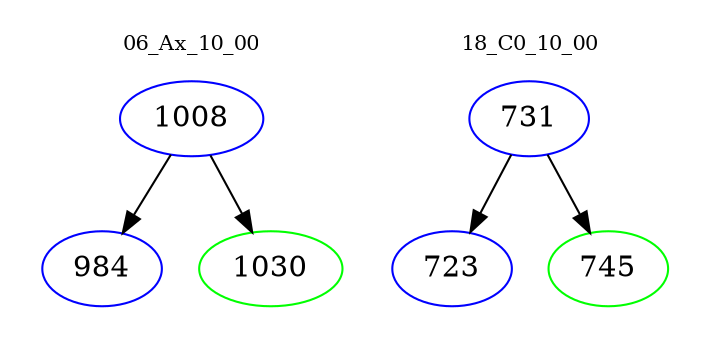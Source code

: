 digraph{
subgraph cluster_0 {
color = white
label = "06_Ax_10_00";
fontsize=10;
T0_1008 [label="1008", color="blue"]
T0_1008 -> T0_984 [color="black"]
T0_984 [label="984", color="blue"]
T0_1008 -> T0_1030 [color="black"]
T0_1030 [label="1030", color="green"]
}
subgraph cluster_1 {
color = white
label = "18_C0_10_00";
fontsize=10;
T1_731 [label="731", color="blue"]
T1_731 -> T1_723 [color="black"]
T1_723 [label="723", color="blue"]
T1_731 -> T1_745 [color="black"]
T1_745 [label="745", color="green"]
}
}
